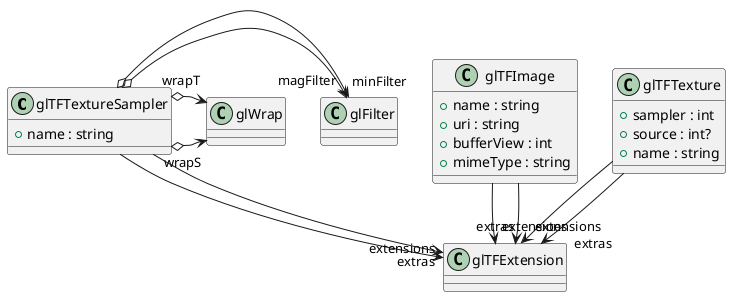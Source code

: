 @startuml
class glTFTextureSampler {
    + name : string
}
class glTFImage {
    + name : string
    + uri : string
    + bufferView : int
    + mimeType : string
}
class glTFTexture {
    + sampler : int
    + source : int?
    + name : string
}
glTFTextureSampler o-> "magFilter" glFilter
glTFTextureSampler o-> "minFilter" glFilter
glTFTextureSampler o-> "wrapS" glWrap
glTFTextureSampler o-> "wrapT" glWrap
glTFTextureSampler --> "extensions" glTFExtension
glTFTextureSampler --> "extras" glTFExtension
glTFImage --> "extensions" glTFExtension
glTFImage --> "extras" glTFExtension
glTFTexture --> "extensions" glTFExtension
glTFTexture --> "extras" glTFExtension
@enduml
